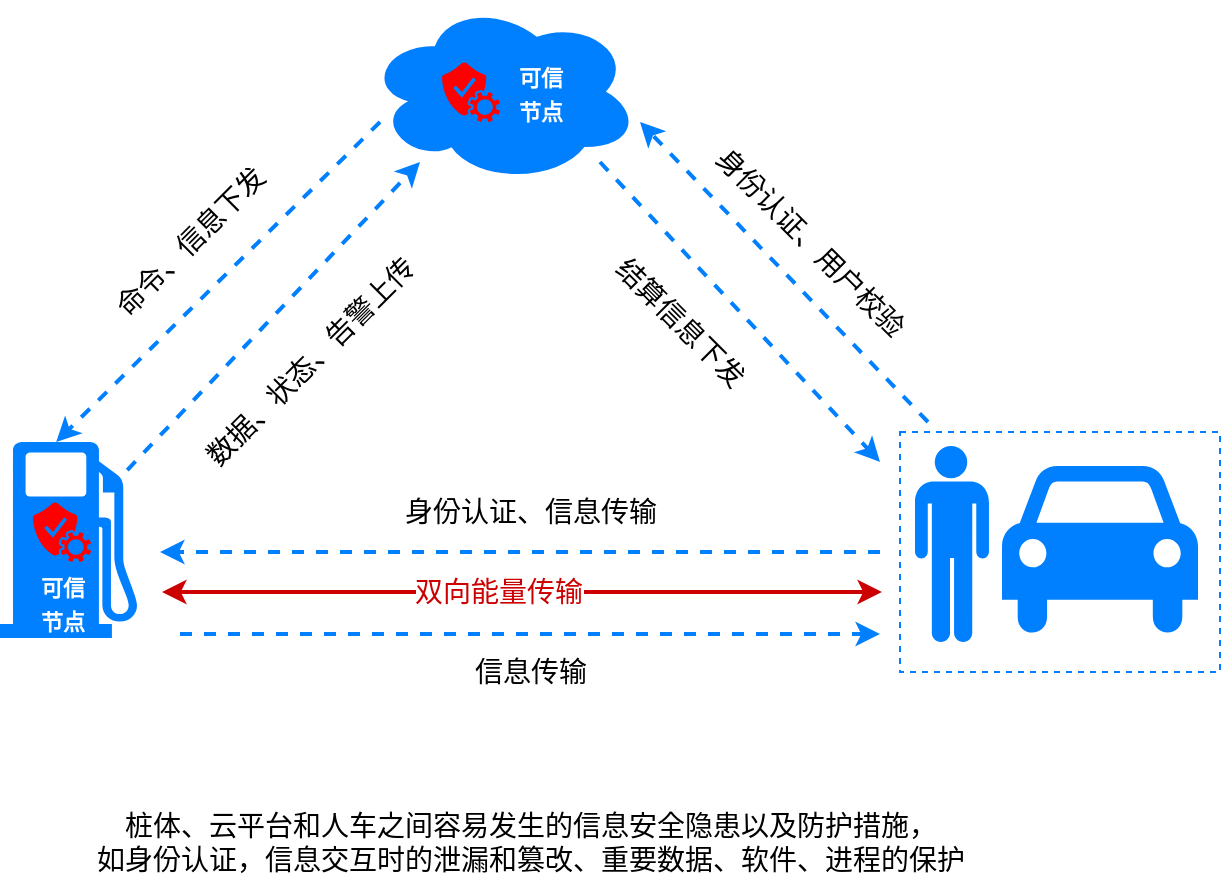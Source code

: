 <mxfile version="14.7.0" type="github">
  <diagram id="Cjj3EbLv5Fek7z0adMi1" name="Page-1">
    <mxGraphModel dx="1030" dy="594" grid="1" gridSize="10" guides="1" tooltips="1" connect="1" arrows="1" fold="1" page="1" pageScale="1" pageWidth="827" pageHeight="1169" math="0" shadow="0">
      <root>
        <mxCell id="0" />
        <mxCell id="1" parent="0" />
        <mxCell id="wFQRYTJyp1MDSDhn1XXY-24" value="" style="rounded=0;whiteSpace=wrap;html=1;labelBackgroundColor=none;fontSize=14;fontColor=#007FFF;strokeColor=#007FFF;fillColor=none;dashed=1;" vertex="1" parent="1">
          <mxGeometry x="620" y="335" width="160" height="120" as="geometry" />
        </mxCell>
        <mxCell id="wFQRYTJyp1MDSDhn1XXY-1" value="" style="shape=mxgraph.signs.people.man_1;html=1;pointerEvents=1;strokeColor=none;verticalLabelPosition=bottom;verticalAlign=top;align=center;fillColor=#007FFF;" vertex="1" parent="1">
          <mxGeometry x="627.5" y="342" width="37" height="98" as="geometry" />
        </mxCell>
        <mxCell id="wFQRYTJyp1MDSDhn1XXY-2" value="" style="shape=mxgraph.signs.transportation.gas_1;html=1;pointerEvents=1;strokeColor=none;verticalLabelPosition=bottom;verticalAlign=top;align=center;fillColor=#007FFF;" vertex="1" parent="1">
          <mxGeometry x="170" y="340" width="68.5" height="98" as="geometry" />
        </mxCell>
        <mxCell id="wFQRYTJyp1MDSDhn1XXY-3" value="" style="ellipse;shape=cloud;whiteSpace=wrap;html=1;labelBorderColor=none;labelBackgroundColor=none;fillColor=#007FFF;strokeColor=#007FFF;" vertex="1" parent="1">
          <mxGeometry x="354" y="120" width="135" height="90" as="geometry" />
        </mxCell>
        <mxCell id="wFQRYTJyp1MDSDhn1XXY-7" value="" style="endArrow=classic;html=1;entryX=0.41;entryY=0;entryDx=0;entryDy=0;entryPerimeter=0;strokeWidth=2;dashed=1;strokeColor=#007FFF;" edge="1" parent="1" target="wFQRYTJyp1MDSDhn1XXY-2">
          <mxGeometry width="50" height="50" relative="1" as="geometry">
            <mxPoint x="360" y="180" as="sourcePoint" />
            <mxPoint x="460" y="280" as="targetPoint" />
          </mxGeometry>
        </mxCell>
        <mxCell id="wFQRYTJyp1MDSDhn1XXY-9" value="命令、信息下发" style="text;html=1;align=center;verticalAlign=middle;resizable=0;points=[];autosize=1;strokeColor=none;rotation=-45;fontSize=14;" vertex="1" parent="1">
          <mxGeometry x="210" y="230" width="110" height="20" as="geometry" />
        </mxCell>
        <mxCell id="wFQRYTJyp1MDSDhn1XXY-10" value="" style="endArrow=classic;html=1;dashed=1;fontSize=14;strokeColor=#007FFF;strokeWidth=2;exitX=0.929;exitY=0.143;exitDx=0;exitDy=0;exitPerimeter=0;" edge="1" parent="1" source="wFQRYTJyp1MDSDhn1XXY-2">
          <mxGeometry width="50" height="50" relative="1" as="geometry">
            <mxPoint x="410" y="330" as="sourcePoint" />
            <mxPoint x="380" y="200" as="targetPoint" />
          </mxGeometry>
        </mxCell>
        <mxCell id="wFQRYTJyp1MDSDhn1XXY-11" value="" style="endArrow=classic;html=1;entryX=0.41;entryY=0;entryDx=0;entryDy=0;entryPerimeter=0;strokeWidth=2;dashed=1;strokeColor=#007FFF;" edge="1" parent="1">
          <mxGeometry width="50" height="50" relative="1" as="geometry">
            <mxPoint x="610" y="395" as="sourcePoint" />
            <mxPoint x="250.0" y="395" as="targetPoint" />
          </mxGeometry>
        </mxCell>
        <mxCell id="wFQRYTJyp1MDSDhn1XXY-12" value="" style="endArrow=classic;html=1;dashed=1;fontSize=14;strokeColor=#007FFF;strokeWidth=2;exitX=0.929;exitY=0.143;exitDx=0;exitDy=0;exitPerimeter=0;" edge="1" parent="1">
          <mxGeometry width="50" height="50" relative="1" as="geometry">
            <mxPoint x="259.997" y="436.014" as="sourcePoint" />
            <mxPoint x="610" y="436" as="targetPoint" />
          </mxGeometry>
        </mxCell>
        <mxCell id="wFQRYTJyp1MDSDhn1XXY-13" value="" style="endArrow=classic;html=1;strokeWidth=2;dashed=1;strokeColor=#007FFF;" edge="1" parent="1">
          <mxGeometry width="50" height="50" relative="1" as="geometry">
            <mxPoint x="470" y="200" as="sourcePoint" />
            <mxPoint x="610" y="350" as="targetPoint" />
          </mxGeometry>
        </mxCell>
        <mxCell id="wFQRYTJyp1MDSDhn1XXY-14" value="" style="endArrow=classic;html=1;dashed=1;fontSize=14;strokeColor=#007FFF;strokeWidth=2;" edge="1" parent="1">
          <mxGeometry width="50" height="50" relative="1" as="geometry">
            <mxPoint x="634" y="330" as="sourcePoint" />
            <mxPoint x="490" y="180" as="targetPoint" />
          </mxGeometry>
        </mxCell>
        <mxCell id="wFQRYTJyp1MDSDhn1XXY-15" value="身份认证、用户校验" style="text;html=1;align=center;verticalAlign=middle;resizable=0;points=[];autosize=1;strokeColor=none;rotation=45;fontSize=14;" vertex="1" parent="1">
          <mxGeometry x="505" y="230" width="140" height="20" as="geometry" />
        </mxCell>
        <mxCell id="wFQRYTJyp1MDSDhn1XXY-16" value="身份认证、信息传输" style="text;html=1;align=center;verticalAlign=middle;resizable=0;points=[];autosize=1;strokeColor=none;rotation=0;fontSize=14;" vertex="1" parent="1">
          <mxGeometry x="365" y="365" width="140" height="20" as="geometry" />
        </mxCell>
        <mxCell id="wFQRYTJyp1MDSDhn1XXY-17" value="数据、状态、告警上传" style="text;html=1;align=center;verticalAlign=middle;resizable=0;points=[];autosize=1;strokeColor=none;rotation=-45;fontSize=14;" vertex="1" parent="1">
          <mxGeometry x="245" y="290" width="160" height="20" as="geometry" />
        </mxCell>
        <mxCell id="wFQRYTJyp1MDSDhn1XXY-18" value="" style="shape=mxgraph.signs.transportation.car_4;html=1;pointerEvents=1;strokeColor=none;verticalLabelPosition=bottom;verticalAlign=top;align=center;labelBackgroundColor=none;fontSize=14;fontColor=#007FFF;fillColor=#007FFF;" vertex="1" parent="1">
          <mxGeometry x="671" y="352" width="98" height="86" as="geometry" />
        </mxCell>
        <mxCell id="wFQRYTJyp1MDSDhn1XXY-19" value="信息传输" style="text;html=1;align=center;verticalAlign=middle;resizable=0;points=[];autosize=1;strokeColor=none;rotation=0;fontSize=14;" vertex="1" parent="1">
          <mxGeometry x="400" y="445" width="70" height="20" as="geometry" />
        </mxCell>
        <mxCell id="wFQRYTJyp1MDSDhn1XXY-20" value="" style="endArrow=classic;startArrow=classic;html=1;fontSize=14;fontColor=#007FFF;strokeWidth=2;strokeColor=#CC0000;" edge="1" parent="1">
          <mxGeometry width="50" height="50" relative="1" as="geometry">
            <mxPoint x="251" y="415" as="sourcePoint" />
            <mxPoint x="611" y="415" as="targetPoint" />
          </mxGeometry>
        </mxCell>
        <mxCell id="wFQRYTJyp1MDSDhn1XXY-21" value="&lt;font color=&quot;#cc0000&quot;&gt;双向能量传输&lt;/font&gt;" style="edgeLabel;html=1;align=center;verticalAlign=middle;resizable=0;points=[];fontSize=14;fontColor=#007FFF;" vertex="1" connectable="0" parent="wFQRYTJyp1MDSDhn1XXY-20">
          <mxGeometry x="-0.067" relative="1" as="geometry">
            <mxPoint as="offset" />
          </mxGeometry>
        </mxCell>
        <mxCell id="wFQRYTJyp1MDSDhn1XXY-23" value="结算信息下发&lt;br&gt;" style="text;html=1;align=center;verticalAlign=middle;resizable=0;points=[];autosize=1;strokeColor=none;rotation=45;fontSize=14;" vertex="1" parent="1">
          <mxGeometry x="460" y="270" width="100" height="20" as="geometry" />
        </mxCell>
        <mxCell id="wFQRYTJyp1MDSDhn1XXY-31" value="&lt;font color=&quot;#000000&quot;&gt;桩体、云平台和人车之间容易发生的信息安全隐患以及防护措施，&lt;br&gt;如身份认证，信息交互时的泄漏和篡改、重要数据、软件、进程的保护&lt;/font&gt;" style="text;html=1;align=center;verticalAlign=middle;resizable=0;points=[];autosize=1;strokeColor=none;fontSize=14;fontColor=#007FFF;" vertex="1" parent="1">
          <mxGeometry x="210" y="520" width="450" height="40" as="geometry" />
        </mxCell>
        <mxCell id="wFQRYTJyp1MDSDhn1XXY-33" value="&lt;font size=&quot;1&quot; color=&quot;#ffffff&quot;&gt;&lt;b style=&quot;font-size: 11px&quot;&gt;可信&lt;br&gt;节点&lt;/b&gt;&lt;/font&gt;" style="text;html=1;align=center;verticalAlign=middle;resizable=0;points=[];autosize=1;strokeColor=none;fontSize=14;fontColor=#007FFF;" vertex="1" parent="1">
          <mxGeometry x="181" y="400" width="40" height="40" as="geometry" />
        </mxCell>
        <mxCell id="wFQRYTJyp1MDSDhn1XXY-34" value="" style="pointerEvents=1;shadow=0;dashed=0;html=1;strokeColor=none;labelPosition=center;verticalLabelPosition=bottom;verticalAlign=top;outlineConnect=0;align=center;shape=mxgraph.office.services.verification_service;labelBackgroundColor=none;sketch=0;fontSize=14;fontColor=#007FFF;fillColor=#FF0000;" vertex="1" parent="1">
          <mxGeometry x="186.51" y="370" width="28.98" height="30" as="geometry" />
        </mxCell>
        <mxCell id="wFQRYTJyp1MDSDhn1XXY-36" value="&lt;font size=&quot;1&quot; color=&quot;#ffffff&quot;&gt;&lt;b style=&quot;font-size: 11px&quot;&gt;可信&lt;br&gt;节点&lt;/b&gt;&lt;/font&gt;" style="text;html=1;align=center;verticalAlign=middle;resizable=0;points=[];autosize=1;strokeColor=none;fontSize=14;fontColor=#007FFF;" vertex="1" parent="1">
          <mxGeometry x="420" y="145" width="40" height="40" as="geometry" />
        </mxCell>
        <mxCell id="wFQRYTJyp1MDSDhn1XXY-37" value="" style="pointerEvents=1;shadow=0;dashed=0;html=1;strokeColor=none;labelPosition=center;verticalLabelPosition=bottom;verticalAlign=top;outlineConnect=0;align=center;shape=mxgraph.office.services.verification_service;labelBackgroundColor=none;sketch=0;fontSize=14;fontColor=#007FFF;fillColor=#FF0000;" vertex="1" parent="1">
          <mxGeometry x="391.02" y="150" width="28.98" height="30" as="geometry" />
        </mxCell>
      </root>
    </mxGraphModel>
  </diagram>
</mxfile>
